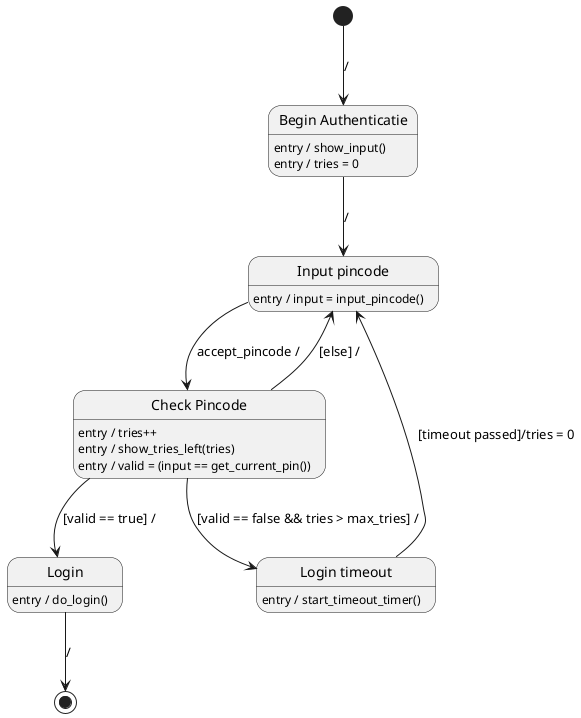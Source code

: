 @startuml
state "Begin Authenticatie" as begin
[*] --> begin : /
begin: entry / show_input()
begin: entry / tries = 0

state "Input pincode" as input
begin --> input : /
input: entry / input = input_pincode()

state "Check Pincode" as check
input --> check : accept_pincode /
check: entry / tries++
check: entry / show_tries_left(tries)
check: entry / valid = (input == get_current_pin())

check --> input : [else] /

state "Login timeout" as timeout
check --> timeout : [valid == false && tries > max_tries] /
timeout: entry / start_timeout_timer()
timeout --> input : [timeout passed]/tries = 0

check --> Login : [valid == true] /
Login: entry / do_login()

Login --> [*] : /
@enduml

@startuml
state "Show settings" as start
start: entry / show_settings_panel()
[*] --> start : /

state "Exit settings" as exit
exit: entry / close_settings_panel()
start --> exit : [exit settings selected] /
exit --> [*] : /

state "Change power failure settiings" as power
power: entry / input = get_power_settings_input()
start --> power : [change power settings selected] /
power --> start : [cancel selected] /

state "Store power failure settings" as store_power
store_power: entry / store_power_settings(input)
power --> store_power : [settings input] /
store_power --> start : /

state "Change pincode" as pin
pin: entry / input = input_pincodes()
start --> pin : [change pincode selected] /
pin --> start : [cancel selected] /

state "Check pincode" as check_pin
check_pin: entry / valid = (input == get_current_pin())
check_pin: entry / valid = valid && input[newpin1] == input[newpin2]
pin --> check_pin : [pincodes input] /
check_pin --> pin : [else] /

state "Input new pincode" as input_newpin
input_newpin: entry / store_new_pincode(input[newpin1])
check_pin --> input_newpin : [valid == true] /
input_newpin --> start : /
@enduml

@startuml

state "Start Logging" as start
start: entry / file = open(path)
start: entry / stop_logging = false

state "Receive Log Message" as log_recv
log_recv: entry / input = receive_log_message()

state "Write Log Message" as log_write
log_write: entry / file.write_log(input)

state "Stop Logging" as stop
stop: entry / close(file)

[*] --> start : /
start --> log_recv : /
log_recv --> log_write : [message received] /
log_write --> log_recv : /
log_recv --> stop : [stop_logging == true] /
stop --> [*] : /

@enduml
